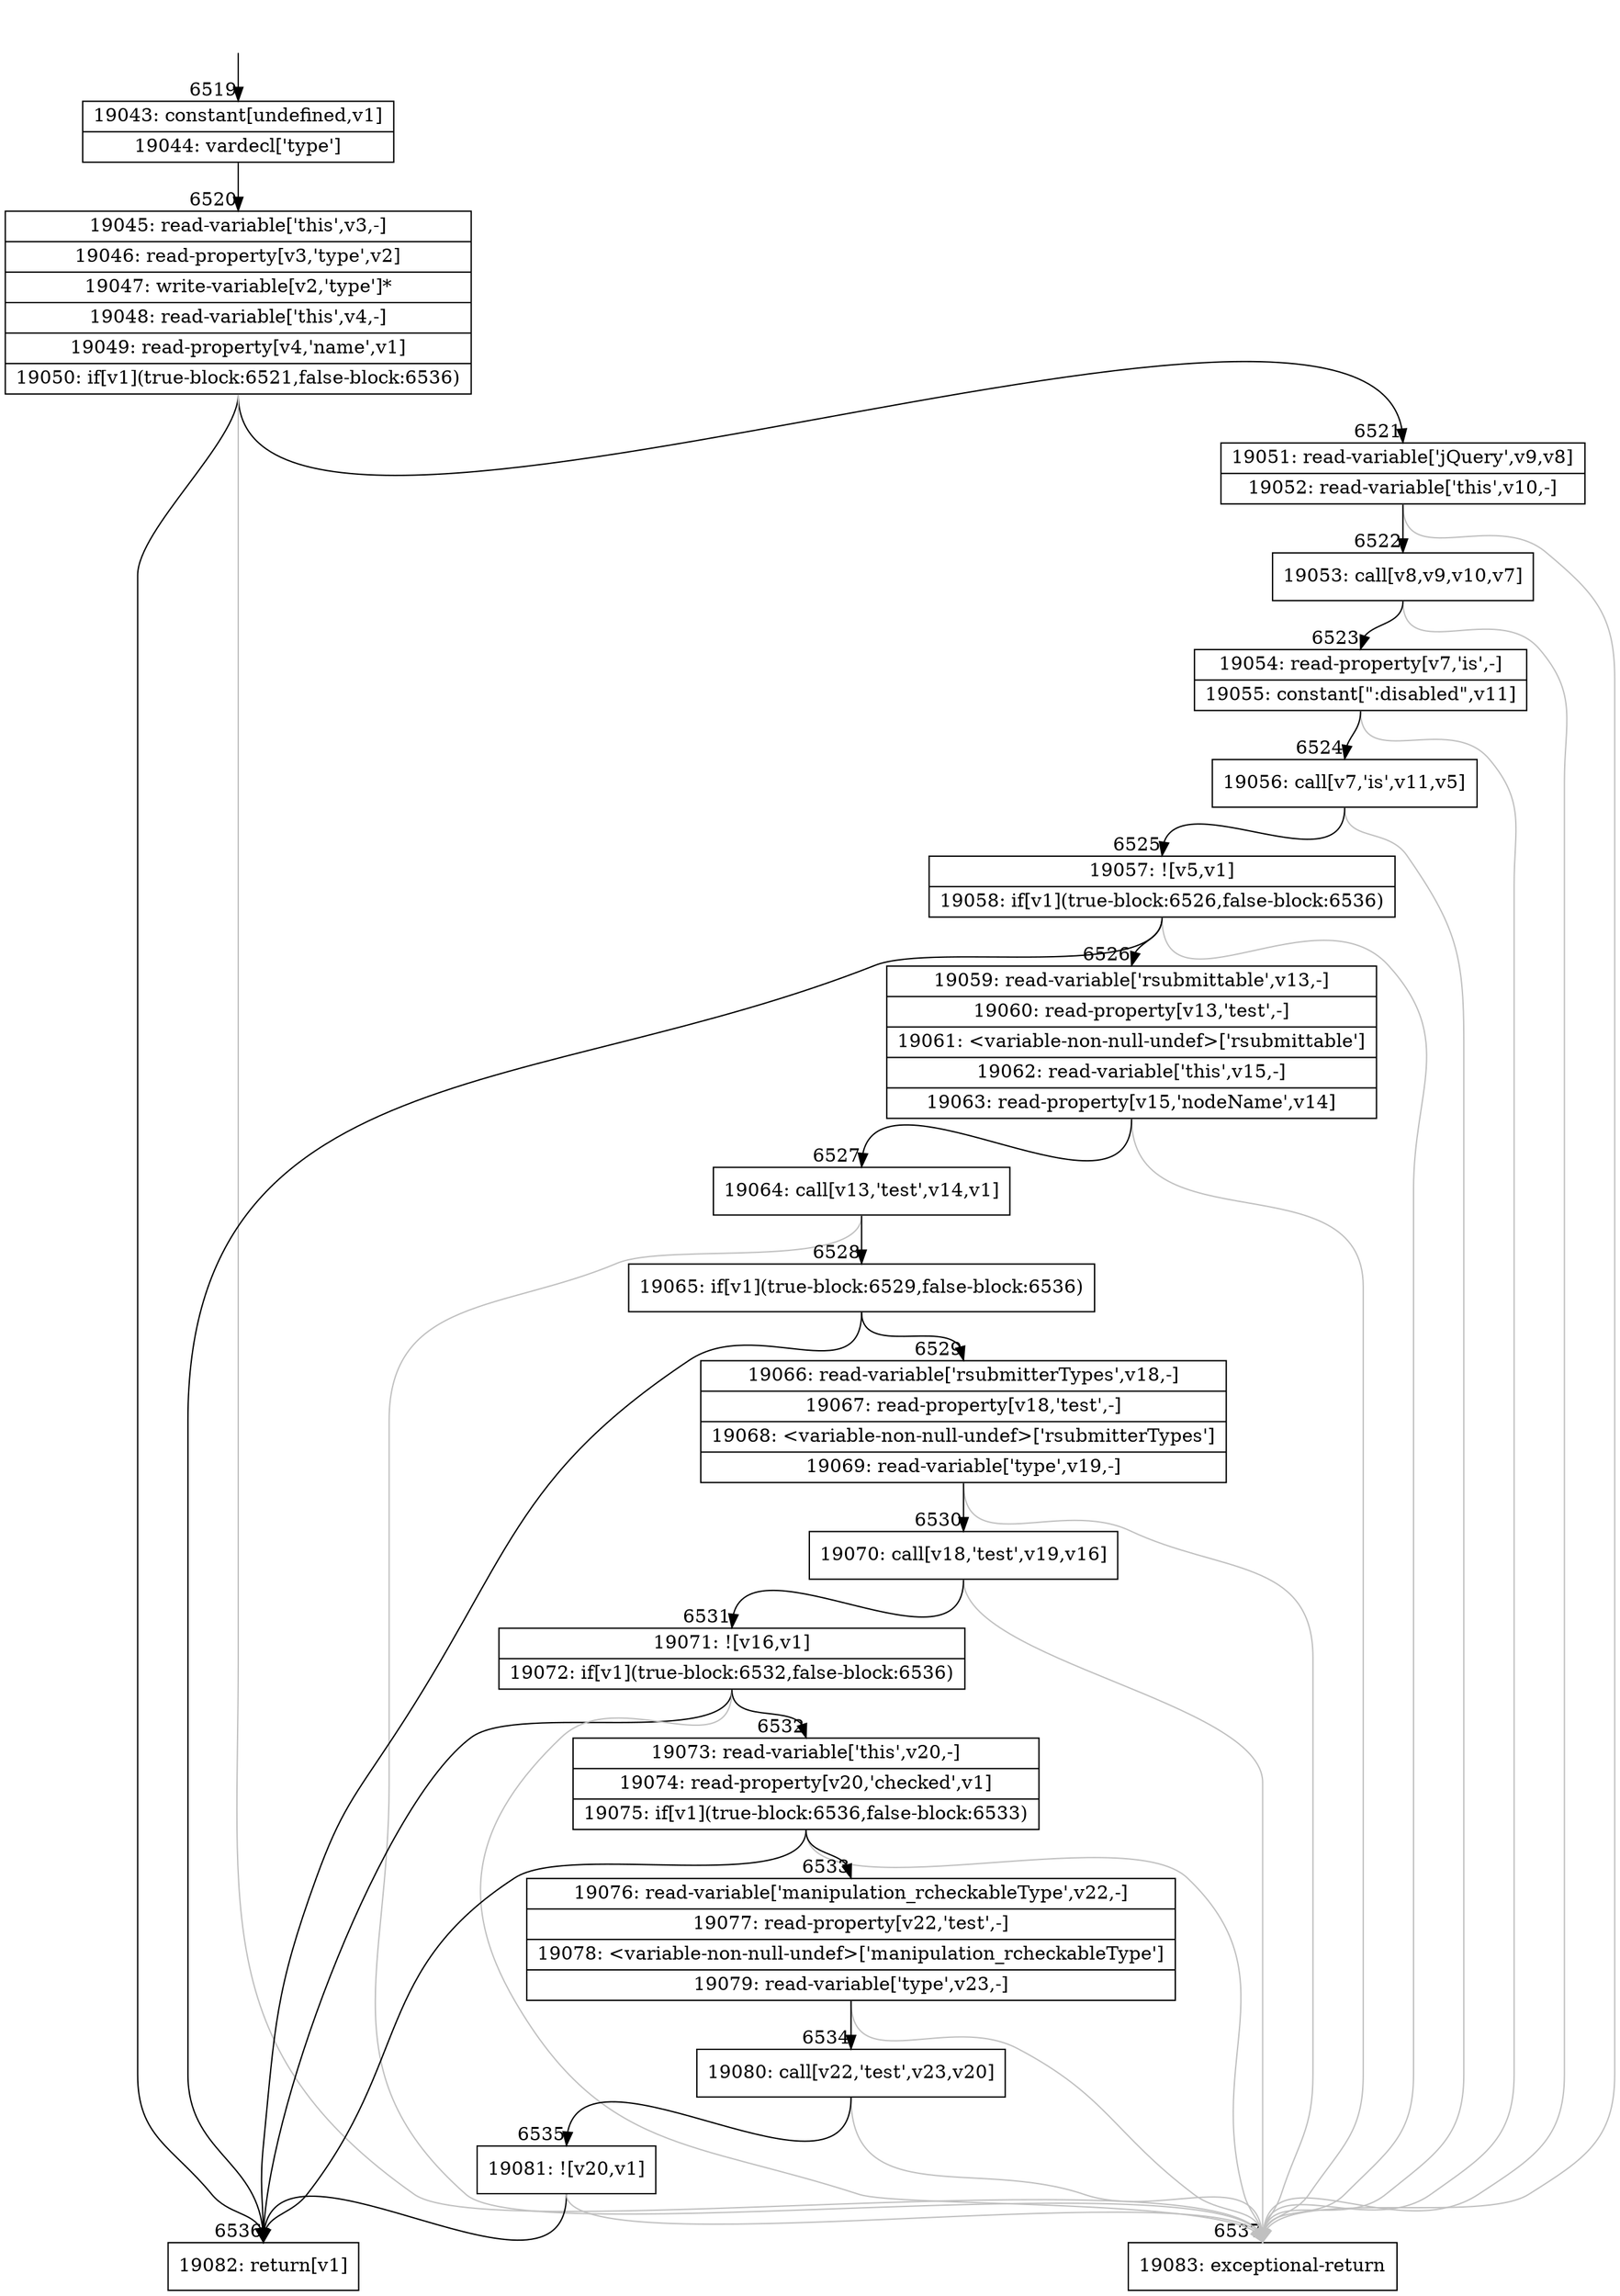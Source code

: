 digraph {
rankdir="TD"
BB_entry426[shape=none,label=""];
BB_entry426 -> BB6519 [tailport=s, headport=n, headlabel="    6519"]
BB6519 [shape=record label="{19043: constant[undefined,v1]|19044: vardecl['type']}" ] 
BB6519 -> BB6520 [tailport=s, headport=n, headlabel="      6520"]
BB6520 [shape=record label="{19045: read-variable['this',v3,-]|19046: read-property[v3,'type',v2]|19047: write-variable[v2,'type']*|19048: read-variable['this',v4,-]|19049: read-property[v4,'name',v1]|19050: if[v1](true-block:6521,false-block:6536)}" ] 
BB6520 -> BB6536 [tailport=s, headport=n, headlabel="      6536"]
BB6520 -> BB6521 [tailport=s, headport=n, headlabel="      6521"]
BB6520 -> BB6537 [tailport=s, headport=n, color=gray, headlabel="      6537"]
BB6521 [shape=record label="{19051: read-variable['jQuery',v9,v8]|19052: read-variable['this',v10,-]}" ] 
BB6521 -> BB6522 [tailport=s, headport=n, headlabel="      6522"]
BB6521 -> BB6537 [tailport=s, headport=n, color=gray]
BB6522 [shape=record label="{19053: call[v8,v9,v10,v7]}" ] 
BB6522 -> BB6523 [tailport=s, headport=n, headlabel="      6523"]
BB6522 -> BB6537 [tailport=s, headport=n, color=gray]
BB6523 [shape=record label="{19054: read-property[v7,'is',-]|19055: constant[\":disabled\",v11]}" ] 
BB6523 -> BB6524 [tailport=s, headport=n, headlabel="      6524"]
BB6523 -> BB6537 [tailport=s, headport=n, color=gray]
BB6524 [shape=record label="{19056: call[v7,'is',v11,v5]}" ] 
BB6524 -> BB6525 [tailport=s, headport=n, headlabel="      6525"]
BB6524 -> BB6537 [tailport=s, headport=n, color=gray]
BB6525 [shape=record label="{19057: ![v5,v1]|19058: if[v1](true-block:6526,false-block:6536)}" ] 
BB6525 -> BB6536 [tailport=s, headport=n]
BB6525 -> BB6526 [tailport=s, headport=n, headlabel="      6526"]
BB6525 -> BB6537 [tailport=s, headport=n, color=gray]
BB6526 [shape=record label="{19059: read-variable['rsubmittable',v13,-]|19060: read-property[v13,'test',-]|19061: \<variable-non-null-undef\>['rsubmittable']|19062: read-variable['this',v15,-]|19063: read-property[v15,'nodeName',v14]}" ] 
BB6526 -> BB6527 [tailport=s, headport=n, headlabel="      6527"]
BB6526 -> BB6537 [tailport=s, headport=n, color=gray]
BB6527 [shape=record label="{19064: call[v13,'test',v14,v1]}" ] 
BB6527 -> BB6528 [tailport=s, headport=n, headlabel="      6528"]
BB6527 -> BB6537 [tailport=s, headport=n, color=gray]
BB6528 [shape=record label="{19065: if[v1](true-block:6529,false-block:6536)}" ] 
BB6528 -> BB6536 [tailport=s, headport=n]
BB6528 -> BB6529 [tailport=s, headport=n, headlabel="      6529"]
BB6529 [shape=record label="{19066: read-variable['rsubmitterTypes',v18,-]|19067: read-property[v18,'test',-]|19068: \<variable-non-null-undef\>['rsubmitterTypes']|19069: read-variable['type',v19,-]}" ] 
BB6529 -> BB6530 [tailport=s, headport=n, headlabel="      6530"]
BB6529 -> BB6537 [tailport=s, headport=n, color=gray]
BB6530 [shape=record label="{19070: call[v18,'test',v19,v16]}" ] 
BB6530 -> BB6531 [tailport=s, headport=n, headlabel="      6531"]
BB6530 -> BB6537 [tailport=s, headport=n, color=gray]
BB6531 [shape=record label="{19071: ![v16,v1]|19072: if[v1](true-block:6532,false-block:6536)}" ] 
BB6531 -> BB6536 [tailport=s, headport=n]
BB6531 -> BB6532 [tailport=s, headport=n, headlabel="      6532"]
BB6531 -> BB6537 [tailport=s, headport=n, color=gray]
BB6532 [shape=record label="{19073: read-variable['this',v20,-]|19074: read-property[v20,'checked',v1]|19075: if[v1](true-block:6536,false-block:6533)}" ] 
BB6532 -> BB6536 [tailport=s, headport=n]
BB6532 -> BB6533 [tailport=s, headport=n, headlabel="      6533"]
BB6532 -> BB6537 [tailport=s, headport=n, color=gray]
BB6533 [shape=record label="{19076: read-variable['manipulation_rcheckableType',v22,-]|19077: read-property[v22,'test',-]|19078: \<variable-non-null-undef\>['manipulation_rcheckableType']|19079: read-variable['type',v23,-]}" ] 
BB6533 -> BB6534 [tailport=s, headport=n, headlabel="      6534"]
BB6533 -> BB6537 [tailport=s, headport=n, color=gray]
BB6534 [shape=record label="{19080: call[v22,'test',v23,v20]}" ] 
BB6534 -> BB6535 [tailport=s, headport=n, headlabel="      6535"]
BB6534 -> BB6537 [tailport=s, headport=n, color=gray]
BB6535 [shape=record label="{19081: ![v20,v1]}" ] 
BB6535 -> BB6536 [tailport=s, headport=n]
BB6535 -> BB6537 [tailport=s, headport=n, color=gray]
BB6536 [shape=record label="{19082: return[v1]}" ] 
BB6537 [shape=record label="{19083: exceptional-return}" ] 
}
